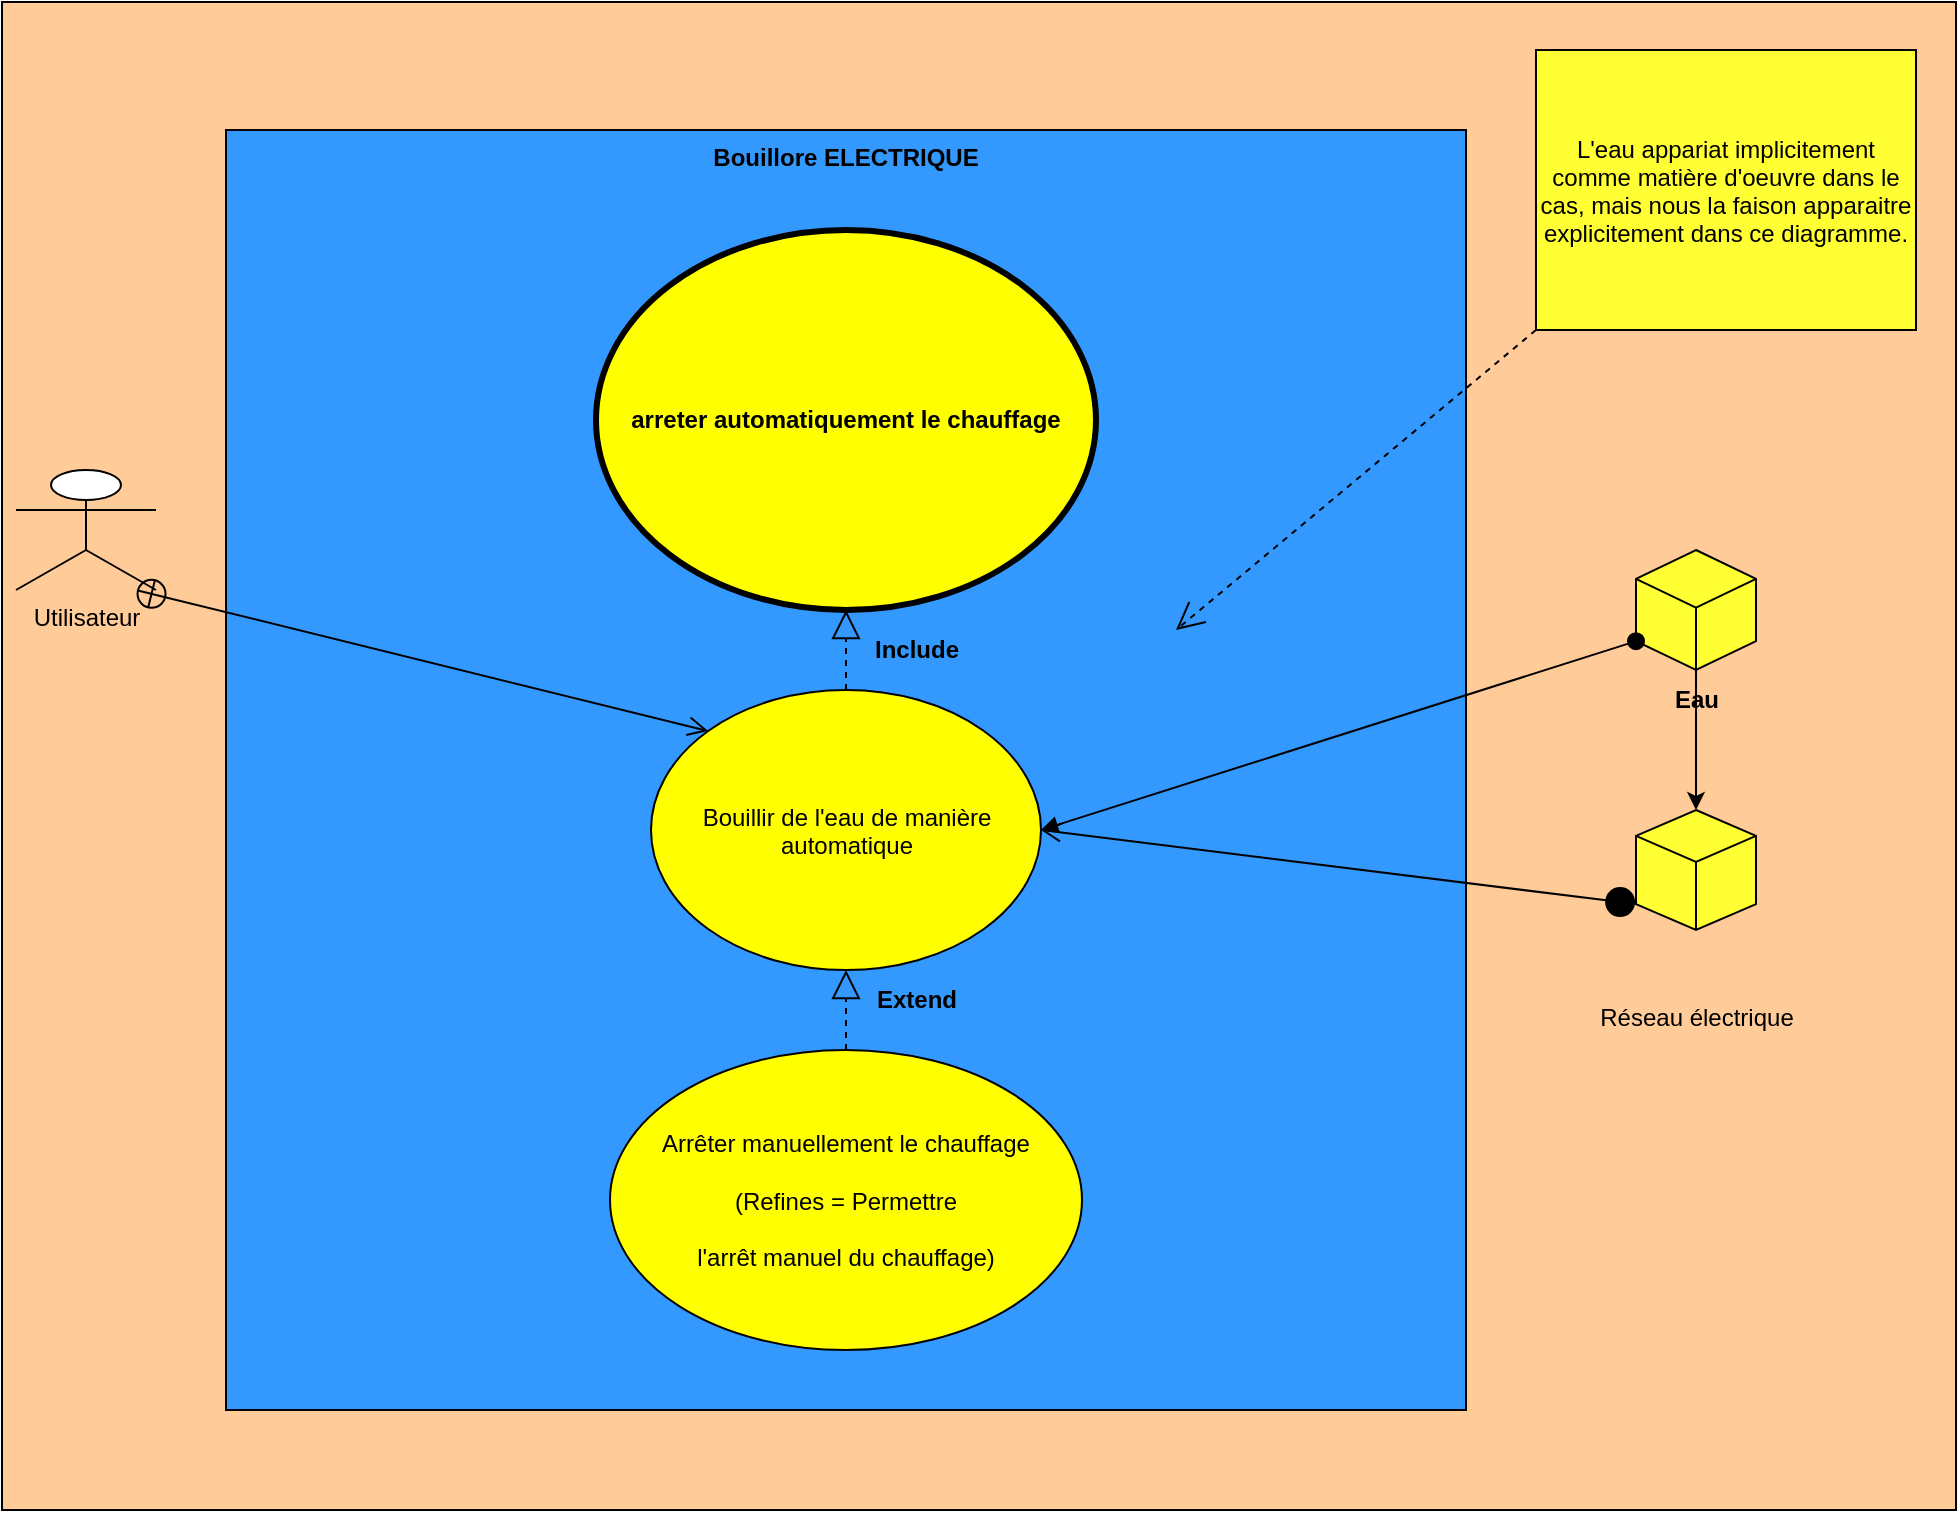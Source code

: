 <mxfile version="24.7.13">
  <diagram name="Page-1" id="vYfzRosd5wgZs6xGRQtn">
    <mxGraphModel dx="1700" dy="1068" grid="1" gridSize="10" guides="1" tooltips="1" connect="1" arrows="1" fold="1" page="1" pageScale="1" pageWidth="827" pageHeight="1169" math="0" shadow="0">
      <root>
        <mxCell id="0" />
        <mxCell id="1" parent="0" />
        <mxCell id="IS4Nt7BlIf8Nu_PPe-kS-12" value="" style="verticalLabelPosition=bottom;verticalAlign=top;html=1;shape=mxgraph.basic.rect;fillColor2=none;strokeWidth=1;size=20;indent=5;fillColor=#FFCC99;" vertex="1" parent="1">
          <mxGeometry x="3" y="46" width="977" height="754" as="geometry" />
        </mxCell>
        <mxCell id="KXqC9toqH5b9I6hQeqLz-1" value="Bouillore ELECTRIQUE" style="shape=rect;html=1;verticalAlign=top;fontStyle=1;whiteSpace=wrap;align=center;fillColor=#3399FF;" parent="1" vertex="1">
          <mxGeometry x="115" y="110" width="620" height="640" as="geometry" />
        </mxCell>
        <mxCell id="KXqC9toqH5b9I6hQeqLz-2" value="arreter automatiquement le chauffage" style="shape=ellipse;html=1;strokeWidth=3;fontStyle=1;whiteSpace=wrap;align=center;perimeter=ellipsePerimeter;fillColor=#FFFF00;" parent="1" vertex="1">
          <mxGeometry x="300" y="160" width="250" height="190" as="geometry" />
        </mxCell>
        <mxCell id="sUHSYtic0EORK4XxYnIZ-1" value="&lt;p style=&quot;margin: 0px; font-style: normal; font-variant-caps: normal; font-stretch: normal; line-height: normal; font-size-adjust: none; font-kerning: auto; font-variant-alternates: normal; font-variant-ligatures: normal; font-variant-numeric: normal; font-variant-east-asian: normal; font-variant-position: normal; font-variant-emoji: normal; font-feature-settings: normal; font-optical-sizing: auto; font-variation-settings: normal;&quot;&gt;Bouillir de l&#39;eau de manière automatique&lt;/p&gt;" style="ellipse;whiteSpace=wrap;html=1;fillColor=#FFFF00;" parent="1" vertex="1">
          <mxGeometry x="327.5" y="390" width="195" height="140" as="geometry" />
        </mxCell>
        <mxCell id="sUHSYtic0EORK4XxYnIZ-2" value="&lt;p style=&quot;margin: 0px; font-style: normal; font-variant-caps: normal; font-stretch: normal; line-height: normal; font-size-adjust: none; font-kerning: auto; font-variant-alternates: normal; font-variant-ligatures: normal; font-variant-numeric: normal; font-variant-east-asian: normal; font-variant-position: normal; font-variant-emoji: normal; font-feature-settings: normal; font-optical-sizing: auto; font-variation-settings: normal;&quot;&gt;Arrêter manuellement le chauffage&lt;/p&gt;&lt;br/&gt;&lt;p style=&quot;margin: 0px; font-style: normal; font-variant-caps: normal; font-stretch: normal; line-height: normal; font-size-adjust: none; font-kerning: auto; font-variant-alternates: normal; font-variant-ligatures: normal; font-variant-numeric: normal; font-variant-east-asian: normal; font-variant-position: normal; font-variant-emoji: normal; font-feature-settings: normal; font-optical-sizing: auto; font-variation-settings: normal;&quot;&gt;(Refines = Permettre&lt;/p&gt;&lt;br/&gt;&lt;p style=&quot;margin: 0px; font-style: normal; font-variant-caps: normal; font-stretch: normal; line-height: normal; font-size-adjust: none; font-kerning: auto; font-variant-alternates: normal; font-variant-ligatures: normal; font-variant-numeric: normal; font-variant-east-asian: normal; font-variant-position: normal; font-variant-emoji: normal; font-feature-settings: normal; font-optical-sizing: auto; font-variation-settings: normal;&quot;&gt;l&#39;arrêt manuel du chauffage)&lt;/p&gt;" style="ellipse;whiteSpace=wrap;html=1;fillColor=#FFFF00;" parent="1" vertex="1">
          <mxGeometry x="307" y="570" width="236" height="150" as="geometry" />
        </mxCell>
        <mxCell id="sUHSYtic0EORK4XxYnIZ-5" value="Utilisateur" style="shape=umlActor;verticalLabelPosition=bottom;verticalAlign=top;html=1;" parent="1" vertex="1">
          <mxGeometry x="10" y="280" width="70" height="60" as="geometry" />
        </mxCell>
        <mxCell id="sUHSYtic0EORK4XxYnIZ-14" value="Include" style="text;align=center;fontStyle=1;verticalAlign=middle;spacingLeft=3;spacingRight=3;strokeColor=none;rotatable=0;points=[[0,0.5],[1,0.5]];portConstraint=eastwest;html=1;" parent="1" vertex="1">
          <mxGeometry x="420" y="340" width="80" height="60" as="geometry" />
        </mxCell>
        <mxCell id="sUHSYtic0EORK4XxYnIZ-15" value="Extend" style="text;align=center;fontStyle=1;verticalAlign=middle;spacingLeft=3;spacingRight=3;strokeColor=none;rotatable=0;points=[[0,0.5],[1,0.5]];portConstraint=eastwest;html=1;" parent="1" vertex="1">
          <mxGeometry x="405" y="505" width="110" height="80" as="geometry" />
        </mxCell>
        <mxCell id="sUHSYtic0EORK4XxYnIZ-17" value="" style="endArrow=block;dashed=1;endFill=0;endSize=12;html=1;rounded=0;exitX=0.5;exitY=0;exitDx=0;exitDy=0;entryX=0.5;entryY=1;entryDx=0;entryDy=0;" parent="1" source="sUHSYtic0EORK4XxYnIZ-2" target="sUHSYtic0EORK4XxYnIZ-1" edge="1">
          <mxGeometry width="160" relative="1" as="geometry">
            <mxPoint x="500" y="450" as="sourcePoint" />
            <mxPoint x="660" y="450" as="targetPoint" />
          </mxGeometry>
        </mxCell>
        <mxCell id="sUHSYtic0EORK4XxYnIZ-18" value="" style="endArrow=block;dashed=1;endFill=0;endSize=12;html=1;rounded=0;entryX=0.5;entryY=1;entryDx=0;entryDy=0;exitX=0.5;exitY=0;exitDx=0;exitDy=0;" parent="1" source="sUHSYtic0EORK4XxYnIZ-1" target="KXqC9toqH5b9I6hQeqLz-2" edge="1">
          <mxGeometry width="160" relative="1" as="geometry">
            <mxPoint x="440" y="430" as="sourcePoint" />
            <mxPoint x="600" y="430" as="targetPoint" />
          </mxGeometry>
        </mxCell>
        <mxCell id="sUHSYtic0EORK4XxYnIZ-19" value="&lt;p style=&quot;margin: 0px; font-style: normal; font-variant-caps: normal; font-stretch: normal; line-height: normal; font-size-adjust: none; font-kerning: auto; font-variant-alternates: normal; font-variant-ligatures: normal; font-variant-numeric: normal; font-variant-east-asian: normal; font-variant-position: normal; font-variant-emoji: normal; font-feature-settings: normal; font-optical-sizing: auto; font-variation-settings: normal;&quot;&gt;L&#39;eau appariat implicitement comme matière d&#39;oeuvre dans le cas, mais nous la faison apparaitre explicitement dans ce diagramme.&lt;/p&gt;" style="rounded=0;whiteSpace=wrap;html=1;fillColor=#FFFF33;" parent="1" vertex="1">
          <mxGeometry x="770" y="70" width="190" height="140" as="geometry" />
        </mxCell>
        <mxCell id="IS4Nt7BlIf8Nu_PPe-kS-6" value="" style="edgeStyle=orthogonalEdgeStyle;rounded=0;orthogonalLoop=1;jettySize=auto;html=1;" edge="1" parent="1" source="sUHSYtic0EORK4XxYnIZ-21" target="sUHSYtic0EORK4XxYnIZ-24">
          <mxGeometry relative="1" as="geometry" />
        </mxCell>
        <mxCell id="sUHSYtic0EORK4XxYnIZ-21" value="" style="html=1;shape=mxgraph.basic.isocube;isoAngle=15;fillColor=#FFFF33;" parent="1" vertex="1">
          <mxGeometry x="820" y="320" width="60" height="60" as="geometry" />
        </mxCell>
        <mxCell id="sUHSYtic0EORK4XxYnIZ-24" value="" style="html=1;shape=mxgraph.basic.isocube;isoAngle=13.55;fillColor=#FFFF33;" parent="1" vertex="1">
          <mxGeometry x="820" y="450" width="60" height="60" as="geometry" />
        </mxCell>
        <mxCell id="sUHSYtic0EORK4XxYnIZ-25" value="" style="endArrow=open;endSize=12;dashed=1;html=1;rounded=0;exitX=0;exitY=1;exitDx=0;exitDy=0;" parent="1" source="sUHSYtic0EORK4XxYnIZ-19" edge="1">
          <mxGeometry width="160" relative="1" as="geometry">
            <mxPoint x="430" y="360" as="sourcePoint" />
            <mxPoint x="590" y="360" as="targetPoint" />
          </mxGeometry>
        </mxCell>
        <mxCell id="sUHSYtic0EORK4XxYnIZ-30" value="" style="endArrow=open;startArrow=circlePlus;endFill=0;startFill=0;endSize=8;html=1;rounded=0;entryX=0;entryY=0;entryDx=0;entryDy=0;" parent="1" target="sUHSYtic0EORK4XxYnIZ-1" edge="1">
          <mxGeometry width="160" relative="1" as="geometry">
            <mxPoint x="70" y="340" as="sourcePoint" />
            <mxPoint x="270" y="330" as="targetPoint" />
            <Array as="points" />
          </mxGeometry>
        </mxCell>
        <mxCell id="sUHSYtic0EORK4XxYnIZ-31" value="Eau" style="text;align=center;fontStyle=1;verticalAlign=middle;spacingLeft=3;spacingRight=3;strokeColor=none;rotatable=0;points=[[0,0.5],[1,0.5]];portConstraint=eastwest;html=1;" parent="1" vertex="1">
          <mxGeometry x="810" y="360" width="80" height="70" as="geometry" />
        </mxCell>
        <mxCell id="sUHSYtic0EORK4XxYnIZ-32" value="&lt;p style=&quot;margin: 0px; font-style: normal; font-variant-caps: normal; font-weight: normal; font-stretch: normal; line-height: normal; font-size-adjust: none; font-kerning: auto; font-variant-alternates: normal; font-variant-ligatures: normal; font-variant-numeric: normal; font-variant-east-asian: normal; font-variant-position: normal; font-variant-emoji: normal; font-feature-settings: normal; font-optical-sizing: auto; font-variation-settings: normal;&quot;&gt;Réseau électrique&lt;/p&gt;" style="text;align=center;fontStyle=1;verticalAlign=middle;spacingLeft=3;spacingRight=3;strokeColor=none;rotatable=0;points=[[0,0.5],[1,0.5]];portConstraint=eastwest;html=1;" parent="1" vertex="1">
          <mxGeometry x="725" y="530" width="250" height="46" as="geometry" />
        </mxCell>
        <mxCell id="sUHSYtic0EORK4XxYnIZ-33" value="" style="html=1;verticalAlign=bottom;startArrow=oval;startFill=1;endArrow=block;startSize=8;curved=0;rounded=0;entryX=1;entryY=0.5;entryDx=0;entryDy=0;exitX=0;exitY=0;exitDx=0;exitDy=45.595;exitPerimeter=0;" parent="1" source="sUHSYtic0EORK4XxYnIZ-21" target="sUHSYtic0EORK4XxYnIZ-1" edge="1">
          <mxGeometry width="60" relative="1" as="geometry">
            <mxPoint x="810" y="350" as="sourcePoint" />
            <mxPoint x="630" y="500" as="targetPoint" />
          </mxGeometry>
        </mxCell>
        <mxCell id="sUHSYtic0EORK4XxYnIZ-34" value="" style="html=1;verticalAlign=bottom;startArrow=circle;startFill=1;endArrow=open;startSize=6;endSize=8;curved=0;rounded=0;exitX=0;exitY=0;exitDx=0;exitDy=47.033;exitPerimeter=0;entryX=1;entryY=0.5;entryDx=0;entryDy=0;" parent="1" source="sUHSYtic0EORK4XxYnIZ-24" target="sUHSYtic0EORK4XxYnIZ-1" edge="1">
          <mxGeometry width="80" relative="1" as="geometry">
            <mxPoint x="560" y="630" as="sourcePoint" />
            <mxPoint x="640" y="630" as="targetPoint" />
          </mxGeometry>
        </mxCell>
      </root>
    </mxGraphModel>
  </diagram>
</mxfile>
